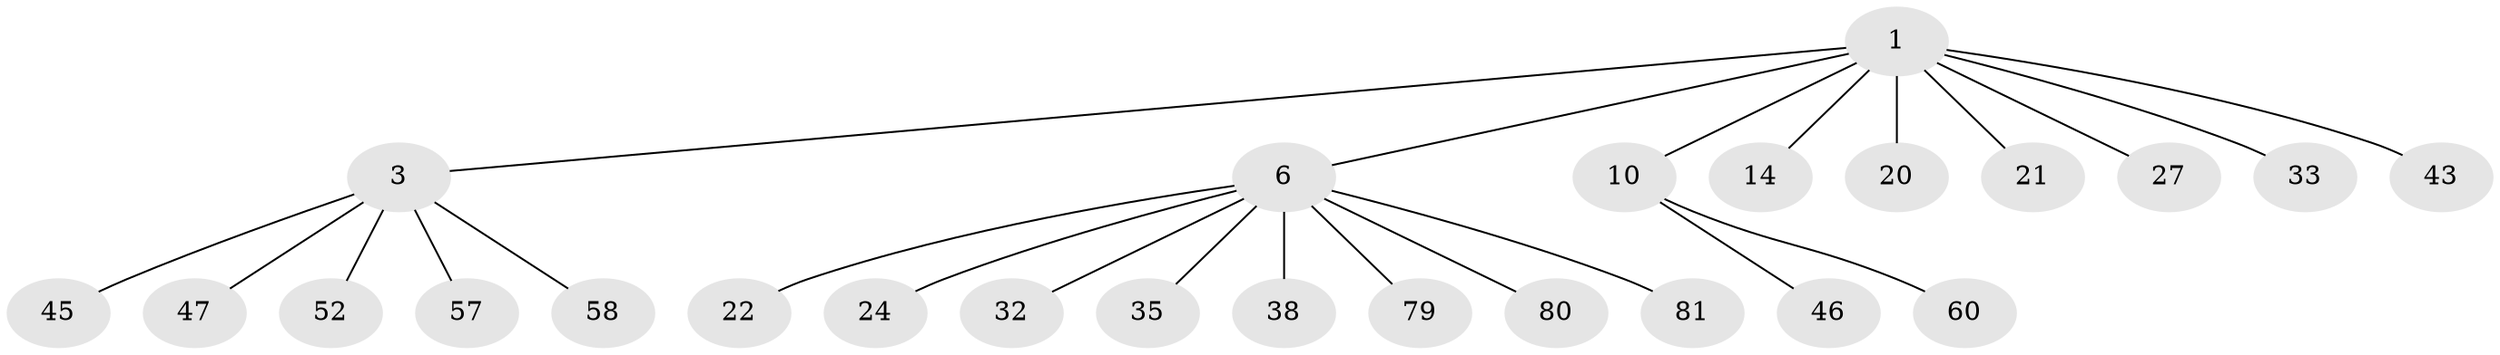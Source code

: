 // original degree distribution, {5: 0.03571428571428571, 8: 0.011904761904761904, 7: 0.011904761904761904, 4: 0.08333333333333333, 3: 0.10714285714285714, 2: 0.21428571428571427, 1: 0.5357142857142857}
// Generated by graph-tools (version 1.1) at 2025/19/03/04/25 18:19:11]
// undirected, 25 vertices, 24 edges
graph export_dot {
graph [start="1"]
  node [color=gray90,style=filled];
  1 [super="+2+28+53+13+4"];
  3 [super="+75+78+65+40+8+5"];
  6 [super="+11+12"];
  10 [super="+19+36"];
  14;
  20 [super="+39"];
  21;
  22;
  24 [super="+49+59+56"];
  27 [super="+30"];
  32;
  33 [super="+55+69"];
  35;
  38 [super="+67+71"];
  43 [super="+64+51"];
  45;
  46 [super="+73"];
  47;
  52;
  57 [super="+63"];
  58;
  60;
  79;
  80;
  81;
  1 -- 33;
  1 -- 3;
  1 -- 6;
  1 -- 10;
  1 -- 20;
  1 -- 21;
  1 -- 27;
  1 -- 43;
  1 -- 14;
  3 -- 52;
  3 -- 57;
  3 -- 58;
  3 -- 45;
  3 -- 47;
  6 -- 35;
  6 -- 22;
  6 -- 32;
  6 -- 80;
  6 -- 81;
  6 -- 38;
  6 -- 24;
  6 -- 79;
  10 -- 46;
  10 -- 60;
}
